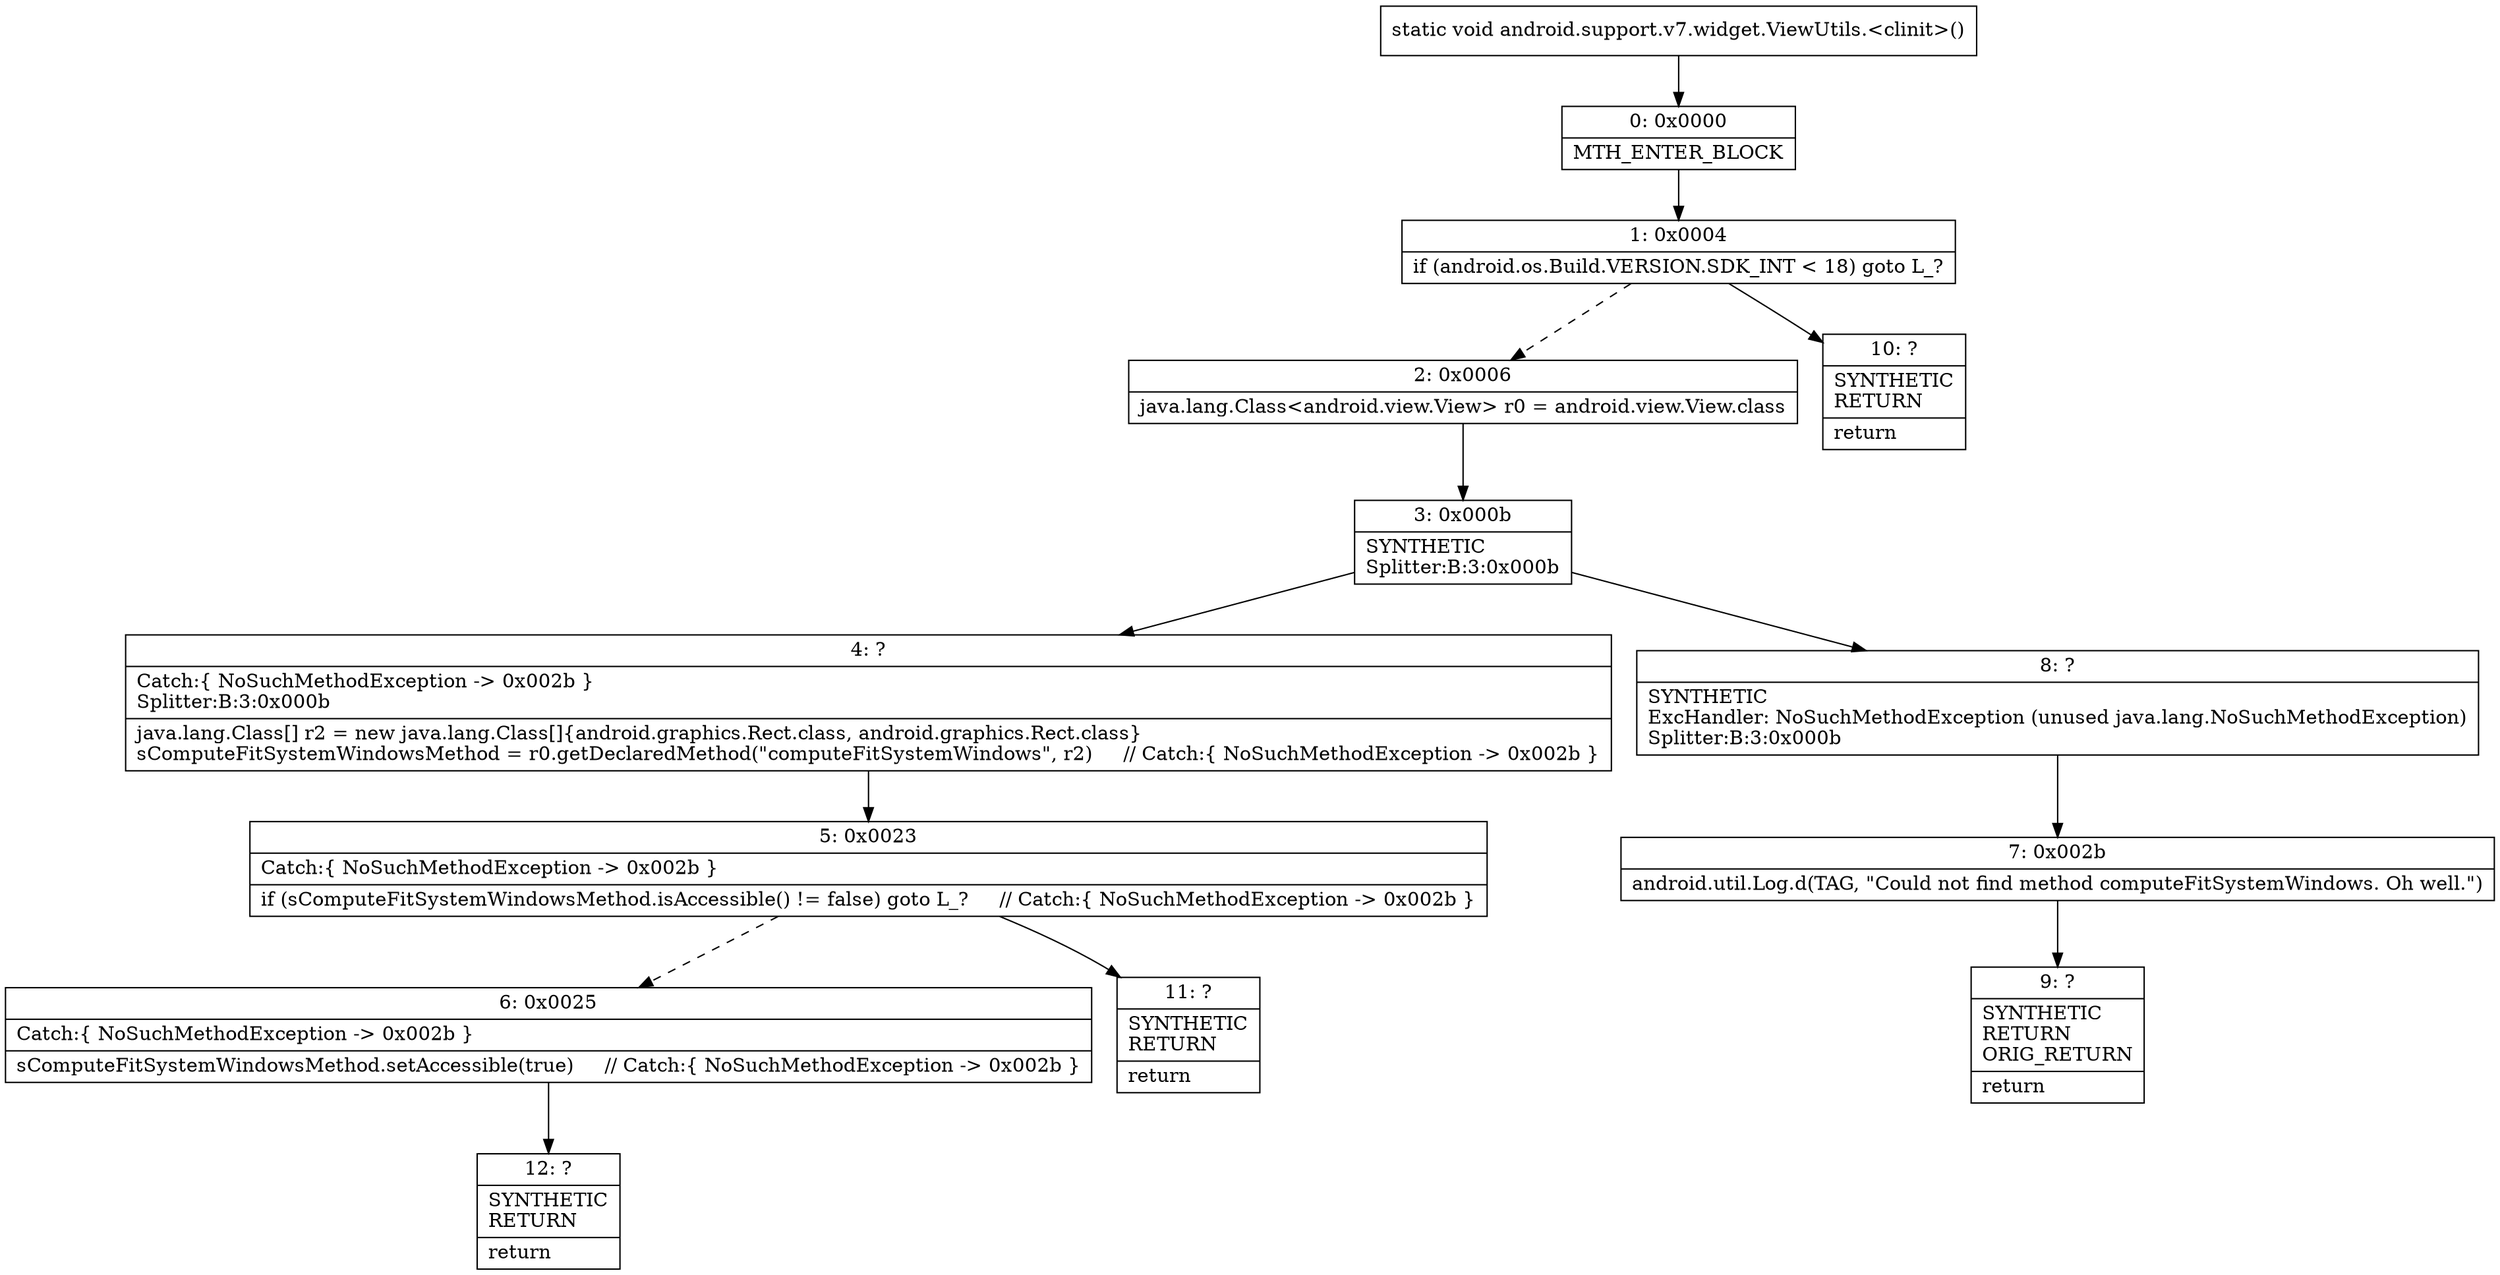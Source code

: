 digraph "CFG forandroid.support.v7.widget.ViewUtils.\<clinit\>()V" {
Node_0 [shape=record,label="{0\:\ 0x0000|MTH_ENTER_BLOCK\l}"];
Node_1 [shape=record,label="{1\:\ 0x0004|if (android.os.Build.VERSION.SDK_INT \< 18) goto L_?\l}"];
Node_2 [shape=record,label="{2\:\ 0x0006|java.lang.Class\<android.view.View\> r0 = android.view.View.class\l}"];
Node_3 [shape=record,label="{3\:\ 0x000b|SYNTHETIC\lSplitter:B:3:0x000b\l}"];
Node_4 [shape=record,label="{4\:\ ?|Catch:\{ NoSuchMethodException \-\> 0x002b \}\lSplitter:B:3:0x000b\l|java.lang.Class[] r2 = new java.lang.Class[]\{android.graphics.Rect.class, android.graphics.Rect.class\}\lsComputeFitSystemWindowsMethod = r0.getDeclaredMethod(\"computeFitSystemWindows\", r2)     \/\/ Catch:\{ NoSuchMethodException \-\> 0x002b \}\l}"];
Node_5 [shape=record,label="{5\:\ 0x0023|Catch:\{ NoSuchMethodException \-\> 0x002b \}\l|if (sComputeFitSystemWindowsMethod.isAccessible() != false) goto L_?     \/\/ Catch:\{ NoSuchMethodException \-\> 0x002b \}\l}"];
Node_6 [shape=record,label="{6\:\ 0x0025|Catch:\{ NoSuchMethodException \-\> 0x002b \}\l|sComputeFitSystemWindowsMethod.setAccessible(true)     \/\/ Catch:\{ NoSuchMethodException \-\> 0x002b \}\l}"];
Node_7 [shape=record,label="{7\:\ 0x002b|android.util.Log.d(TAG, \"Could not find method computeFitSystemWindows. Oh well.\")\l}"];
Node_8 [shape=record,label="{8\:\ ?|SYNTHETIC\lExcHandler: NoSuchMethodException (unused java.lang.NoSuchMethodException)\lSplitter:B:3:0x000b\l}"];
Node_9 [shape=record,label="{9\:\ ?|SYNTHETIC\lRETURN\lORIG_RETURN\l|return\l}"];
Node_10 [shape=record,label="{10\:\ ?|SYNTHETIC\lRETURN\l|return\l}"];
Node_11 [shape=record,label="{11\:\ ?|SYNTHETIC\lRETURN\l|return\l}"];
Node_12 [shape=record,label="{12\:\ ?|SYNTHETIC\lRETURN\l|return\l}"];
MethodNode[shape=record,label="{static void android.support.v7.widget.ViewUtils.\<clinit\>() }"];
MethodNode -> Node_0;
Node_0 -> Node_1;
Node_1 -> Node_2[style=dashed];
Node_1 -> Node_10;
Node_2 -> Node_3;
Node_3 -> Node_4;
Node_3 -> Node_8;
Node_4 -> Node_5;
Node_5 -> Node_6[style=dashed];
Node_5 -> Node_11;
Node_6 -> Node_12;
Node_7 -> Node_9;
Node_8 -> Node_7;
}

